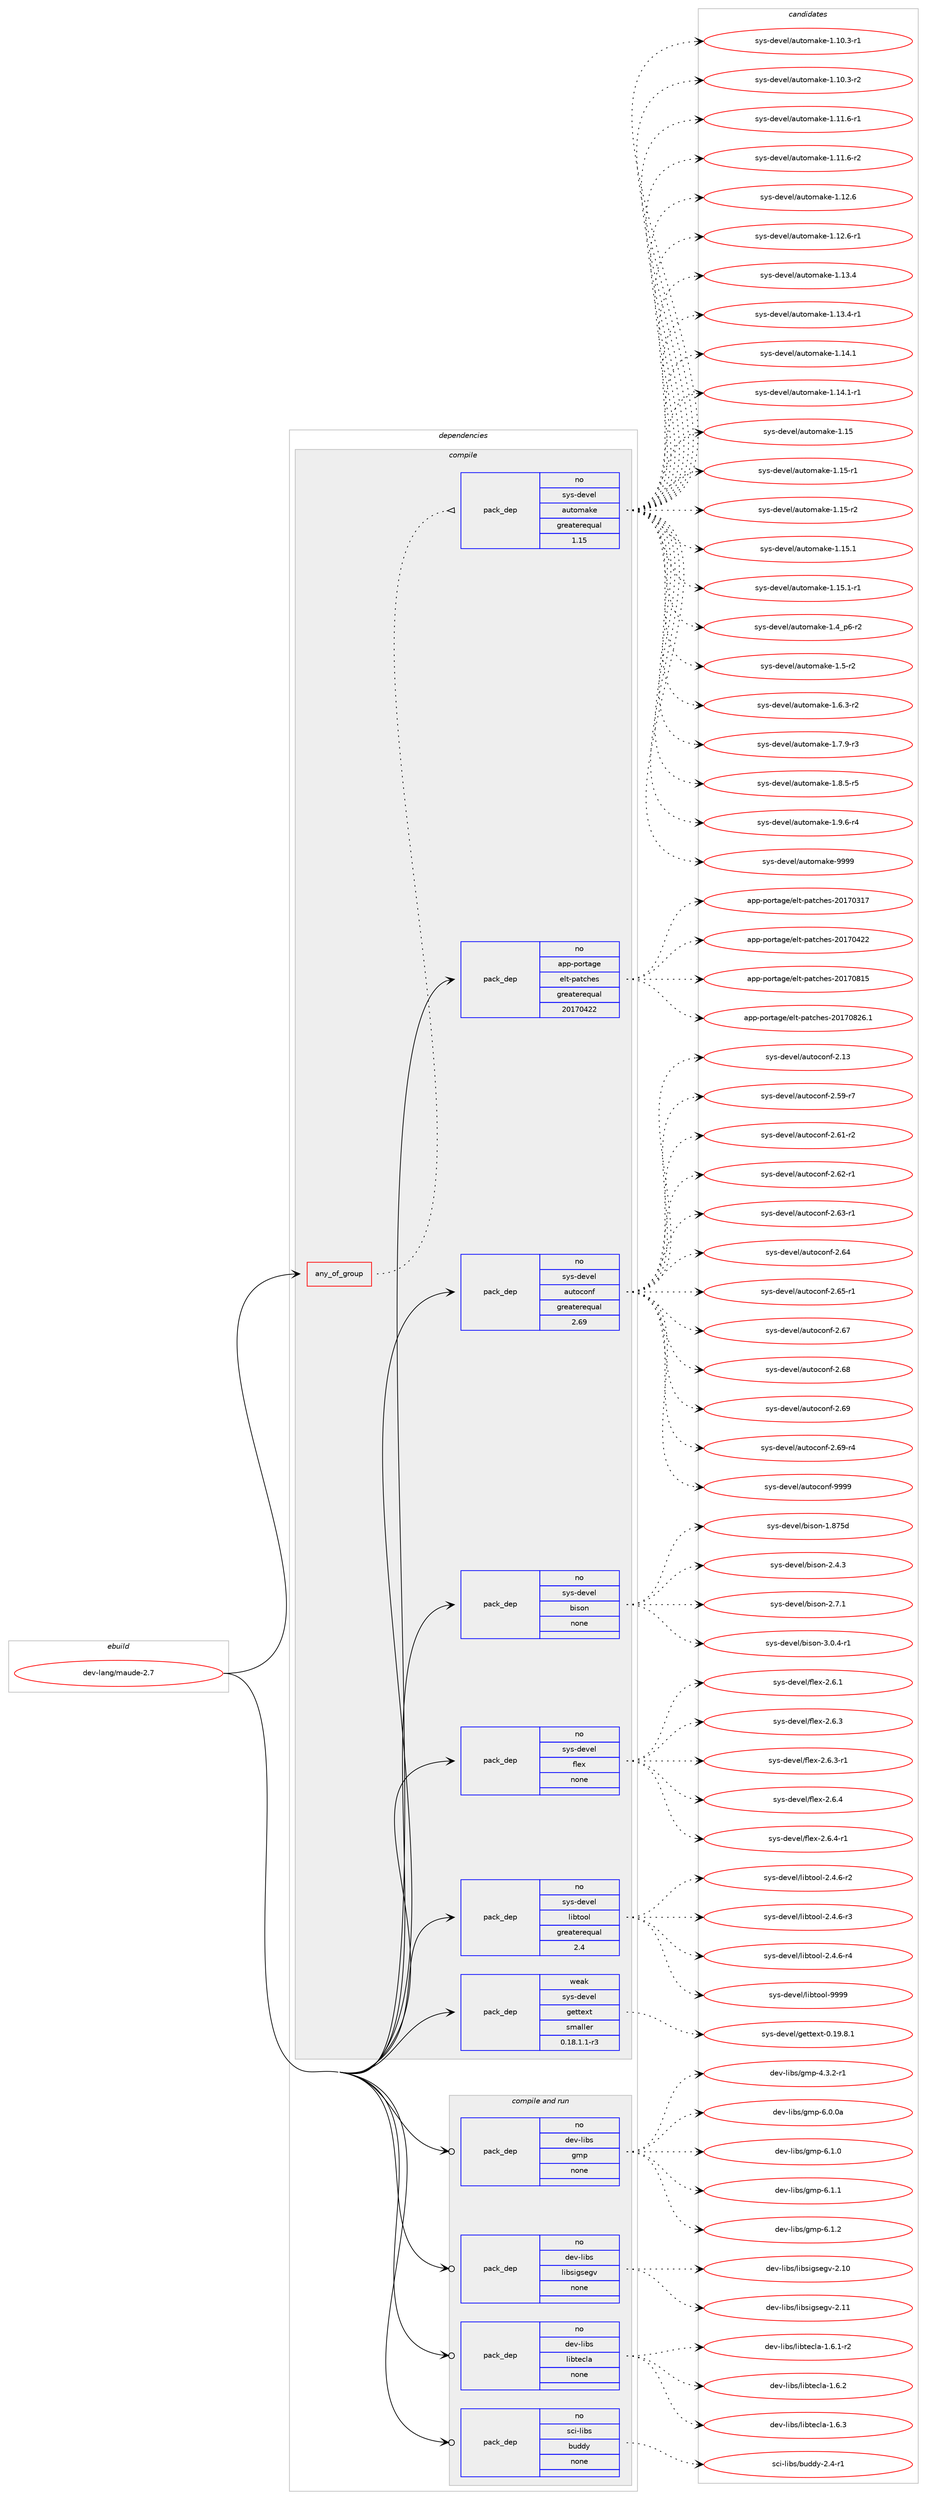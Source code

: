 digraph prolog {

# *************
# Graph options
# *************

newrank=true;
concentrate=true;
compound=true;
graph [rankdir=LR,fontname=Helvetica,fontsize=10,ranksep=1.5];#, ranksep=2.5, nodesep=0.2];
edge  [arrowhead=vee];
node  [fontname=Helvetica,fontsize=10];

# **********
# The ebuild
# **********

subgraph cluster_leftcol {
color=gray;
rank=same;
label=<<i>ebuild</i>>;
id [label="dev-lang/maude-2.7", color=red, width=4, href="../dev-lang/maude-2.7.svg"];
}

# ****************
# The dependencies
# ****************

subgraph cluster_midcol {
color=gray;
label=<<i>dependencies</i>>;
subgraph cluster_compile {
fillcolor="#eeeeee";
style=filled;
label=<<i>compile</i>>;
subgraph any3044 {
dependency107270 [label=<<TABLE BORDER="0" CELLBORDER="1" CELLSPACING="0" CELLPADDING="4"><TR><TD CELLPADDING="10">any_of_group</TD></TR></TABLE>>, shape=none, color=red];subgraph pack81216 {
dependency107271 [label=<<TABLE BORDER="0" CELLBORDER="1" CELLSPACING="0" CELLPADDING="4" WIDTH="220"><TR><TD ROWSPAN="6" CELLPADDING="30">pack_dep</TD></TR><TR><TD WIDTH="110">no</TD></TR><TR><TD>sys-devel</TD></TR><TR><TD>automake</TD></TR><TR><TD>greaterequal</TD></TR><TR><TD>1.15</TD></TR></TABLE>>, shape=none, color=blue];
}
dependency107270:e -> dependency107271:w [weight=20,style="dotted",arrowhead="oinv"];
}
id:e -> dependency107270:w [weight=20,style="solid",arrowhead="vee"];
subgraph pack81217 {
dependency107272 [label=<<TABLE BORDER="0" CELLBORDER="1" CELLSPACING="0" CELLPADDING="4" WIDTH="220"><TR><TD ROWSPAN="6" CELLPADDING="30">pack_dep</TD></TR><TR><TD WIDTH="110">no</TD></TR><TR><TD>app-portage</TD></TR><TR><TD>elt-patches</TD></TR><TR><TD>greaterequal</TD></TR><TR><TD>20170422</TD></TR></TABLE>>, shape=none, color=blue];
}
id:e -> dependency107272:w [weight=20,style="solid",arrowhead="vee"];
subgraph pack81218 {
dependency107273 [label=<<TABLE BORDER="0" CELLBORDER="1" CELLSPACING="0" CELLPADDING="4" WIDTH="220"><TR><TD ROWSPAN="6" CELLPADDING="30">pack_dep</TD></TR><TR><TD WIDTH="110">no</TD></TR><TR><TD>sys-devel</TD></TR><TR><TD>autoconf</TD></TR><TR><TD>greaterequal</TD></TR><TR><TD>2.69</TD></TR></TABLE>>, shape=none, color=blue];
}
id:e -> dependency107273:w [weight=20,style="solid",arrowhead="vee"];
subgraph pack81219 {
dependency107274 [label=<<TABLE BORDER="0" CELLBORDER="1" CELLSPACING="0" CELLPADDING="4" WIDTH="220"><TR><TD ROWSPAN="6" CELLPADDING="30">pack_dep</TD></TR><TR><TD WIDTH="110">no</TD></TR><TR><TD>sys-devel</TD></TR><TR><TD>bison</TD></TR><TR><TD>none</TD></TR><TR><TD></TD></TR></TABLE>>, shape=none, color=blue];
}
id:e -> dependency107274:w [weight=20,style="solid",arrowhead="vee"];
subgraph pack81220 {
dependency107275 [label=<<TABLE BORDER="0" CELLBORDER="1" CELLSPACING="0" CELLPADDING="4" WIDTH="220"><TR><TD ROWSPAN="6" CELLPADDING="30">pack_dep</TD></TR><TR><TD WIDTH="110">no</TD></TR><TR><TD>sys-devel</TD></TR><TR><TD>flex</TD></TR><TR><TD>none</TD></TR><TR><TD></TD></TR></TABLE>>, shape=none, color=blue];
}
id:e -> dependency107275:w [weight=20,style="solid",arrowhead="vee"];
subgraph pack81221 {
dependency107276 [label=<<TABLE BORDER="0" CELLBORDER="1" CELLSPACING="0" CELLPADDING="4" WIDTH="220"><TR><TD ROWSPAN="6" CELLPADDING="30">pack_dep</TD></TR><TR><TD WIDTH="110">no</TD></TR><TR><TD>sys-devel</TD></TR><TR><TD>libtool</TD></TR><TR><TD>greaterequal</TD></TR><TR><TD>2.4</TD></TR></TABLE>>, shape=none, color=blue];
}
id:e -> dependency107276:w [weight=20,style="solid",arrowhead="vee"];
subgraph pack81222 {
dependency107277 [label=<<TABLE BORDER="0" CELLBORDER="1" CELLSPACING="0" CELLPADDING="4" WIDTH="220"><TR><TD ROWSPAN="6" CELLPADDING="30">pack_dep</TD></TR><TR><TD WIDTH="110">weak</TD></TR><TR><TD>sys-devel</TD></TR><TR><TD>gettext</TD></TR><TR><TD>smaller</TD></TR><TR><TD>0.18.1.1-r3</TD></TR></TABLE>>, shape=none, color=blue];
}
id:e -> dependency107277:w [weight=20,style="solid",arrowhead="vee"];
}
subgraph cluster_compileandrun {
fillcolor="#eeeeee";
style=filled;
label=<<i>compile and run</i>>;
subgraph pack81223 {
dependency107278 [label=<<TABLE BORDER="0" CELLBORDER="1" CELLSPACING="0" CELLPADDING="4" WIDTH="220"><TR><TD ROWSPAN="6" CELLPADDING="30">pack_dep</TD></TR><TR><TD WIDTH="110">no</TD></TR><TR><TD>dev-libs</TD></TR><TR><TD>gmp</TD></TR><TR><TD>none</TD></TR><TR><TD></TD></TR></TABLE>>, shape=none, color=blue];
}
id:e -> dependency107278:w [weight=20,style="solid",arrowhead="odotvee"];
subgraph pack81224 {
dependency107279 [label=<<TABLE BORDER="0" CELLBORDER="1" CELLSPACING="0" CELLPADDING="4" WIDTH="220"><TR><TD ROWSPAN="6" CELLPADDING="30">pack_dep</TD></TR><TR><TD WIDTH="110">no</TD></TR><TR><TD>dev-libs</TD></TR><TR><TD>libsigsegv</TD></TR><TR><TD>none</TD></TR><TR><TD></TD></TR></TABLE>>, shape=none, color=blue];
}
id:e -> dependency107279:w [weight=20,style="solid",arrowhead="odotvee"];
subgraph pack81225 {
dependency107280 [label=<<TABLE BORDER="0" CELLBORDER="1" CELLSPACING="0" CELLPADDING="4" WIDTH="220"><TR><TD ROWSPAN="6" CELLPADDING="30">pack_dep</TD></TR><TR><TD WIDTH="110">no</TD></TR><TR><TD>dev-libs</TD></TR><TR><TD>libtecla</TD></TR><TR><TD>none</TD></TR><TR><TD></TD></TR></TABLE>>, shape=none, color=blue];
}
id:e -> dependency107280:w [weight=20,style="solid",arrowhead="odotvee"];
subgraph pack81226 {
dependency107281 [label=<<TABLE BORDER="0" CELLBORDER="1" CELLSPACING="0" CELLPADDING="4" WIDTH="220"><TR><TD ROWSPAN="6" CELLPADDING="30">pack_dep</TD></TR><TR><TD WIDTH="110">no</TD></TR><TR><TD>sci-libs</TD></TR><TR><TD>buddy</TD></TR><TR><TD>none</TD></TR><TR><TD></TD></TR></TABLE>>, shape=none, color=blue];
}
id:e -> dependency107281:w [weight=20,style="solid",arrowhead="odotvee"];
}
subgraph cluster_run {
fillcolor="#eeeeee";
style=filled;
label=<<i>run</i>>;
}
}

# **************
# The candidates
# **************

subgraph cluster_choices {
rank=same;
color=gray;
label=<<i>candidates</i>>;

subgraph choice81216 {
color=black;
nodesep=1;
choice11512111545100101118101108479711711611110997107101454946494846514511449 [label="sys-devel/automake-1.10.3-r1", color=red, width=4,href="../sys-devel/automake-1.10.3-r1.svg"];
choice11512111545100101118101108479711711611110997107101454946494846514511450 [label="sys-devel/automake-1.10.3-r2", color=red, width=4,href="../sys-devel/automake-1.10.3-r2.svg"];
choice11512111545100101118101108479711711611110997107101454946494946544511449 [label="sys-devel/automake-1.11.6-r1", color=red, width=4,href="../sys-devel/automake-1.11.6-r1.svg"];
choice11512111545100101118101108479711711611110997107101454946494946544511450 [label="sys-devel/automake-1.11.6-r2", color=red, width=4,href="../sys-devel/automake-1.11.6-r2.svg"];
choice1151211154510010111810110847971171161111099710710145494649504654 [label="sys-devel/automake-1.12.6", color=red, width=4,href="../sys-devel/automake-1.12.6.svg"];
choice11512111545100101118101108479711711611110997107101454946495046544511449 [label="sys-devel/automake-1.12.6-r1", color=red, width=4,href="../sys-devel/automake-1.12.6-r1.svg"];
choice1151211154510010111810110847971171161111099710710145494649514652 [label="sys-devel/automake-1.13.4", color=red, width=4,href="../sys-devel/automake-1.13.4.svg"];
choice11512111545100101118101108479711711611110997107101454946495146524511449 [label="sys-devel/automake-1.13.4-r1", color=red, width=4,href="../sys-devel/automake-1.13.4-r1.svg"];
choice1151211154510010111810110847971171161111099710710145494649524649 [label="sys-devel/automake-1.14.1", color=red, width=4,href="../sys-devel/automake-1.14.1.svg"];
choice11512111545100101118101108479711711611110997107101454946495246494511449 [label="sys-devel/automake-1.14.1-r1", color=red, width=4,href="../sys-devel/automake-1.14.1-r1.svg"];
choice115121115451001011181011084797117116111109971071014549464953 [label="sys-devel/automake-1.15", color=red, width=4,href="../sys-devel/automake-1.15.svg"];
choice1151211154510010111810110847971171161111099710710145494649534511449 [label="sys-devel/automake-1.15-r1", color=red, width=4,href="../sys-devel/automake-1.15-r1.svg"];
choice1151211154510010111810110847971171161111099710710145494649534511450 [label="sys-devel/automake-1.15-r2", color=red, width=4,href="../sys-devel/automake-1.15-r2.svg"];
choice1151211154510010111810110847971171161111099710710145494649534649 [label="sys-devel/automake-1.15.1", color=red, width=4,href="../sys-devel/automake-1.15.1.svg"];
choice11512111545100101118101108479711711611110997107101454946495346494511449 [label="sys-devel/automake-1.15.1-r1", color=red, width=4,href="../sys-devel/automake-1.15.1-r1.svg"];
choice115121115451001011181011084797117116111109971071014549465295112544511450 [label="sys-devel/automake-1.4_p6-r2", color=red, width=4,href="../sys-devel/automake-1.4_p6-r2.svg"];
choice11512111545100101118101108479711711611110997107101454946534511450 [label="sys-devel/automake-1.5-r2", color=red, width=4,href="../sys-devel/automake-1.5-r2.svg"];
choice115121115451001011181011084797117116111109971071014549465446514511450 [label="sys-devel/automake-1.6.3-r2", color=red, width=4,href="../sys-devel/automake-1.6.3-r2.svg"];
choice115121115451001011181011084797117116111109971071014549465546574511451 [label="sys-devel/automake-1.7.9-r3", color=red, width=4,href="../sys-devel/automake-1.7.9-r3.svg"];
choice115121115451001011181011084797117116111109971071014549465646534511453 [label="sys-devel/automake-1.8.5-r5", color=red, width=4,href="../sys-devel/automake-1.8.5-r5.svg"];
choice115121115451001011181011084797117116111109971071014549465746544511452 [label="sys-devel/automake-1.9.6-r4", color=red, width=4,href="../sys-devel/automake-1.9.6-r4.svg"];
choice115121115451001011181011084797117116111109971071014557575757 [label="sys-devel/automake-9999", color=red, width=4,href="../sys-devel/automake-9999.svg"];
dependency107271:e -> choice11512111545100101118101108479711711611110997107101454946494846514511449:w [style=dotted,weight="100"];
dependency107271:e -> choice11512111545100101118101108479711711611110997107101454946494846514511450:w [style=dotted,weight="100"];
dependency107271:e -> choice11512111545100101118101108479711711611110997107101454946494946544511449:w [style=dotted,weight="100"];
dependency107271:e -> choice11512111545100101118101108479711711611110997107101454946494946544511450:w [style=dotted,weight="100"];
dependency107271:e -> choice1151211154510010111810110847971171161111099710710145494649504654:w [style=dotted,weight="100"];
dependency107271:e -> choice11512111545100101118101108479711711611110997107101454946495046544511449:w [style=dotted,weight="100"];
dependency107271:e -> choice1151211154510010111810110847971171161111099710710145494649514652:w [style=dotted,weight="100"];
dependency107271:e -> choice11512111545100101118101108479711711611110997107101454946495146524511449:w [style=dotted,weight="100"];
dependency107271:e -> choice1151211154510010111810110847971171161111099710710145494649524649:w [style=dotted,weight="100"];
dependency107271:e -> choice11512111545100101118101108479711711611110997107101454946495246494511449:w [style=dotted,weight="100"];
dependency107271:e -> choice115121115451001011181011084797117116111109971071014549464953:w [style=dotted,weight="100"];
dependency107271:e -> choice1151211154510010111810110847971171161111099710710145494649534511449:w [style=dotted,weight="100"];
dependency107271:e -> choice1151211154510010111810110847971171161111099710710145494649534511450:w [style=dotted,weight="100"];
dependency107271:e -> choice1151211154510010111810110847971171161111099710710145494649534649:w [style=dotted,weight="100"];
dependency107271:e -> choice11512111545100101118101108479711711611110997107101454946495346494511449:w [style=dotted,weight="100"];
dependency107271:e -> choice115121115451001011181011084797117116111109971071014549465295112544511450:w [style=dotted,weight="100"];
dependency107271:e -> choice11512111545100101118101108479711711611110997107101454946534511450:w [style=dotted,weight="100"];
dependency107271:e -> choice115121115451001011181011084797117116111109971071014549465446514511450:w [style=dotted,weight="100"];
dependency107271:e -> choice115121115451001011181011084797117116111109971071014549465546574511451:w [style=dotted,weight="100"];
dependency107271:e -> choice115121115451001011181011084797117116111109971071014549465646534511453:w [style=dotted,weight="100"];
dependency107271:e -> choice115121115451001011181011084797117116111109971071014549465746544511452:w [style=dotted,weight="100"];
dependency107271:e -> choice115121115451001011181011084797117116111109971071014557575757:w [style=dotted,weight="100"];
}
subgraph choice81217 {
color=black;
nodesep=1;
choice97112112451121111141169710310147101108116451129711699104101115455048495548514955 [label="app-portage/elt-patches-20170317", color=red, width=4,href="../app-portage/elt-patches-20170317.svg"];
choice97112112451121111141169710310147101108116451129711699104101115455048495548525050 [label="app-portage/elt-patches-20170422", color=red, width=4,href="../app-portage/elt-patches-20170422.svg"];
choice97112112451121111141169710310147101108116451129711699104101115455048495548564953 [label="app-portage/elt-patches-20170815", color=red, width=4,href="../app-portage/elt-patches-20170815.svg"];
choice971121124511211111411697103101471011081164511297116991041011154550484955485650544649 [label="app-portage/elt-patches-20170826.1", color=red, width=4,href="../app-portage/elt-patches-20170826.1.svg"];
dependency107272:e -> choice97112112451121111141169710310147101108116451129711699104101115455048495548514955:w [style=dotted,weight="100"];
dependency107272:e -> choice97112112451121111141169710310147101108116451129711699104101115455048495548525050:w [style=dotted,weight="100"];
dependency107272:e -> choice97112112451121111141169710310147101108116451129711699104101115455048495548564953:w [style=dotted,weight="100"];
dependency107272:e -> choice971121124511211111411697103101471011081164511297116991041011154550484955485650544649:w [style=dotted,weight="100"];
}
subgraph choice81218 {
color=black;
nodesep=1;
choice115121115451001011181011084797117116111991111101024550464951 [label="sys-devel/autoconf-2.13", color=red, width=4,href="../sys-devel/autoconf-2.13.svg"];
choice1151211154510010111810110847971171161119911111010245504653574511455 [label="sys-devel/autoconf-2.59-r7", color=red, width=4,href="../sys-devel/autoconf-2.59-r7.svg"];
choice1151211154510010111810110847971171161119911111010245504654494511450 [label="sys-devel/autoconf-2.61-r2", color=red, width=4,href="../sys-devel/autoconf-2.61-r2.svg"];
choice1151211154510010111810110847971171161119911111010245504654504511449 [label="sys-devel/autoconf-2.62-r1", color=red, width=4,href="../sys-devel/autoconf-2.62-r1.svg"];
choice1151211154510010111810110847971171161119911111010245504654514511449 [label="sys-devel/autoconf-2.63-r1", color=red, width=4,href="../sys-devel/autoconf-2.63-r1.svg"];
choice115121115451001011181011084797117116111991111101024550465452 [label="sys-devel/autoconf-2.64", color=red, width=4,href="../sys-devel/autoconf-2.64.svg"];
choice1151211154510010111810110847971171161119911111010245504654534511449 [label="sys-devel/autoconf-2.65-r1", color=red, width=4,href="../sys-devel/autoconf-2.65-r1.svg"];
choice115121115451001011181011084797117116111991111101024550465455 [label="sys-devel/autoconf-2.67", color=red, width=4,href="../sys-devel/autoconf-2.67.svg"];
choice115121115451001011181011084797117116111991111101024550465456 [label="sys-devel/autoconf-2.68", color=red, width=4,href="../sys-devel/autoconf-2.68.svg"];
choice115121115451001011181011084797117116111991111101024550465457 [label="sys-devel/autoconf-2.69", color=red, width=4,href="../sys-devel/autoconf-2.69.svg"];
choice1151211154510010111810110847971171161119911111010245504654574511452 [label="sys-devel/autoconf-2.69-r4", color=red, width=4,href="../sys-devel/autoconf-2.69-r4.svg"];
choice115121115451001011181011084797117116111991111101024557575757 [label="sys-devel/autoconf-9999", color=red, width=4,href="../sys-devel/autoconf-9999.svg"];
dependency107273:e -> choice115121115451001011181011084797117116111991111101024550464951:w [style=dotted,weight="100"];
dependency107273:e -> choice1151211154510010111810110847971171161119911111010245504653574511455:w [style=dotted,weight="100"];
dependency107273:e -> choice1151211154510010111810110847971171161119911111010245504654494511450:w [style=dotted,weight="100"];
dependency107273:e -> choice1151211154510010111810110847971171161119911111010245504654504511449:w [style=dotted,weight="100"];
dependency107273:e -> choice1151211154510010111810110847971171161119911111010245504654514511449:w [style=dotted,weight="100"];
dependency107273:e -> choice115121115451001011181011084797117116111991111101024550465452:w [style=dotted,weight="100"];
dependency107273:e -> choice1151211154510010111810110847971171161119911111010245504654534511449:w [style=dotted,weight="100"];
dependency107273:e -> choice115121115451001011181011084797117116111991111101024550465455:w [style=dotted,weight="100"];
dependency107273:e -> choice115121115451001011181011084797117116111991111101024550465456:w [style=dotted,weight="100"];
dependency107273:e -> choice115121115451001011181011084797117116111991111101024550465457:w [style=dotted,weight="100"];
dependency107273:e -> choice1151211154510010111810110847971171161119911111010245504654574511452:w [style=dotted,weight="100"];
dependency107273:e -> choice115121115451001011181011084797117116111991111101024557575757:w [style=dotted,weight="100"];
}
subgraph choice81219 {
color=black;
nodesep=1;
choice115121115451001011181011084798105115111110454946565553100 [label="sys-devel/bison-1.875d", color=red, width=4,href="../sys-devel/bison-1.875d.svg"];
choice115121115451001011181011084798105115111110455046524651 [label="sys-devel/bison-2.4.3", color=red, width=4,href="../sys-devel/bison-2.4.3.svg"];
choice115121115451001011181011084798105115111110455046554649 [label="sys-devel/bison-2.7.1", color=red, width=4,href="../sys-devel/bison-2.7.1.svg"];
choice1151211154510010111810110847981051151111104551464846524511449 [label="sys-devel/bison-3.0.4-r1", color=red, width=4,href="../sys-devel/bison-3.0.4-r1.svg"];
dependency107274:e -> choice115121115451001011181011084798105115111110454946565553100:w [style=dotted,weight="100"];
dependency107274:e -> choice115121115451001011181011084798105115111110455046524651:w [style=dotted,weight="100"];
dependency107274:e -> choice115121115451001011181011084798105115111110455046554649:w [style=dotted,weight="100"];
dependency107274:e -> choice1151211154510010111810110847981051151111104551464846524511449:w [style=dotted,weight="100"];
}
subgraph choice81220 {
color=black;
nodesep=1;
choice1151211154510010111810110847102108101120455046544649 [label="sys-devel/flex-2.6.1", color=red, width=4,href="../sys-devel/flex-2.6.1.svg"];
choice1151211154510010111810110847102108101120455046544651 [label="sys-devel/flex-2.6.3", color=red, width=4,href="../sys-devel/flex-2.6.3.svg"];
choice11512111545100101118101108471021081011204550465446514511449 [label="sys-devel/flex-2.6.3-r1", color=red, width=4,href="../sys-devel/flex-2.6.3-r1.svg"];
choice1151211154510010111810110847102108101120455046544652 [label="sys-devel/flex-2.6.4", color=red, width=4,href="../sys-devel/flex-2.6.4.svg"];
choice11512111545100101118101108471021081011204550465446524511449 [label="sys-devel/flex-2.6.4-r1", color=red, width=4,href="../sys-devel/flex-2.6.4-r1.svg"];
dependency107275:e -> choice1151211154510010111810110847102108101120455046544649:w [style=dotted,weight="100"];
dependency107275:e -> choice1151211154510010111810110847102108101120455046544651:w [style=dotted,weight="100"];
dependency107275:e -> choice11512111545100101118101108471021081011204550465446514511449:w [style=dotted,weight="100"];
dependency107275:e -> choice1151211154510010111810110847102108101120455046544652:w [style=dotted,weight="100"];
dependency107275:e -> choice11512111545100101118101108471021081011204550465446524511449:w [style=dotted,weight="100"];
}
subgraph choice81221 {
color=black;
nodesep=1;
choice1151211154510010111810110847108105981161111111084550465246544511450 [label="sys-devel/libtool-2.4.6-r2", color=red, width=4,href="../sys-devel/libtool-2.4.6-r2.svg"];
choice1151211154510010111810110847108105981161111111084550465246544511451 [label="sys-devel/libtool-2.4.6-r3", color=red, width=4,href="../sys-devel/libtool-2.4.6-r3.svg"];
choice1151211154510010111810110847108105981161111111084550465246544511452 [label="sys-devel/libtool-2.4.6-r4", color=red, width=4,href="../sys-devel/libtool-2.4.6-r4.svg"];
choice1151211154510010111810110847108105981161111111084557575757 [label="sys-devel/libtool-9999", color=red, width=4,href="../sys-devel/libtool-9999.svg"];
dependency107276:e -> choice1151211154510010111810110847108105981161111111084550465246544511450:w [style=dotted,weight="100"];
dependency107276:e -> choice1151211154510010111810110847108105981161111111084550465246544511451:w [style=dotted,weight="100"];
dependency107276:e -> choice1151211154510010111810110847108105981161111111084550465246544511452:w [style=dotted,weight="100"];
dependency107276:e -> choice1151211154510010111810110847108105981161111111084557575757:w [style=dotted,weight="100"];
}
subgraph choice81222 {
color=black;
nodesep=1;
choice1151211154510010111810110847103101116116101120116454846495746564649 [label="sys-devel/gettext-0.19.8.1", color=red, width=4,href="../sys-devel/gettext-0.19.8.1.svg"];
dependency107277:e -> choice1151211154510010111810110847103101116116101120116454846495746564649:w [style=dotted,weight="100"];
}
subgraph choice81223 {
color=black;
nodesep=1;
choice1001011184510810598115471031091124552465146504511449 [label="dev-libs/gmp-4.3.2-r1", color=red, width=4,href="../dev-libs/gmp-4.3.2-r1.svg"];
choice10010111845108105981154710310911245544648464897 [label="dev-libs/gmp-6.0.0a", color=red, width=4,href="../dev-libs/gmp-6.0.0a.svg"];
choice100101118451081059811547103109112455446494648 [label="dev-libs/gmp-6.1.0", color=red, width=4,href="../dev-libs/gmp-6.1.0.svg"];
choice100101118451081059811547103109112455446494649 [label="dev-libs/gmp-6.1.1", color=red, width=4,href="../dev-libs/gmp-6.1.1.svg"];
choice100101118451081059811547103109112455446494650 [label="dev-libs/gmp-6.1.2", color=red, width=4,href="../dev-libs/gmp-6.1.2.svg"];
dependency107278:e -> choice1001011184510810598115471031091124552465146504511449:w [style=dotted,weight="100"];
dependency107278:e -> choice10010111845108105981154710310911245544648464897:w [style=dotted,weight="100"];
dependency107278:e -> choice100101118451081059811547103109112455446494648:w [style=dotted,weight="100"];
dependency107278:e -> choice100101118451081059811547103109112455446494649:w [style=dotted,weight="100"];
dependency107278:e -> choice100101118451081059811547103109112455446494650:w [style=dotted,weight="100"];
}
subgraph choice81224 {
color=black;
nodesep=1;
choice100101118451081059811547108105981151051031151011031184550464948 [label="dev-libs/libsigsegv-2.10", color=red, width=4,href="../dev-libs/libsigsegv-2.10.svg"];
choice100101118451081059811547108105981151051031151011031184550464949 [label="dev-libs/libsigsegv-2.11", color=red, width=4,href="../dev-libs/libsigsegv-2.11.svg"];
dependency107279:e -> choice100101118451081059811547108105981151051031151011031184550464948:w [style=dotted,weight="100"];
dependency107279:e -> choice100101118451081059811547108105981151051031151011031184550464949:w [style=dotted,weight="100"];
}
subgraph choice81225 {
color=black;
nodesep=1;
choice1001011184510810598115471081059811610199108974549465446494511450 [label="dev-libs/libtecla-1.6.1-r2", color=red, width=4,href="../dev-libs/libtecla-1.6.1-r2.svg"];
choice100101118451081059811547108105981161019910897454946544650 [label="dev-libs/libtecla-1.6.2", color=red, width=4,href="../dev-libs/libtecla-1.6.2.svg"];
choice100101118451081059811547108105981161019910897454946544651 [label="dev-libs/libtecla-1.6.3", color=red, width=4,href="../dev-libs/libtecla-1.6.3.svg"];
dependency107280:e -> choice1001011184510810598115471081059811610199108974549465446494511450:w [style=dotted,weight="100"];
dependency107280:e -> choice100101118451081059811547108105981161019910897454946544650:w [style=dotted,weight="100"];
dependency107280:e -> choice100101118451081059811547108105981161019910897454946544651:w [style=dotted,weight="100"];
}
subgraph choice81226 {
color=black;
nodesep=1;
choice1159910545108105981154798117100100121455046524511449 [label="sci-libs/buddy-2.4-r1", color=red, width=4,href="../sci-libs/buddy-2.4-r1.svg"];
dependency107281:e -> choice1159910545108105981154798117100100121455046524511449:w [style=dotted,weight="100"];
}
}

}
